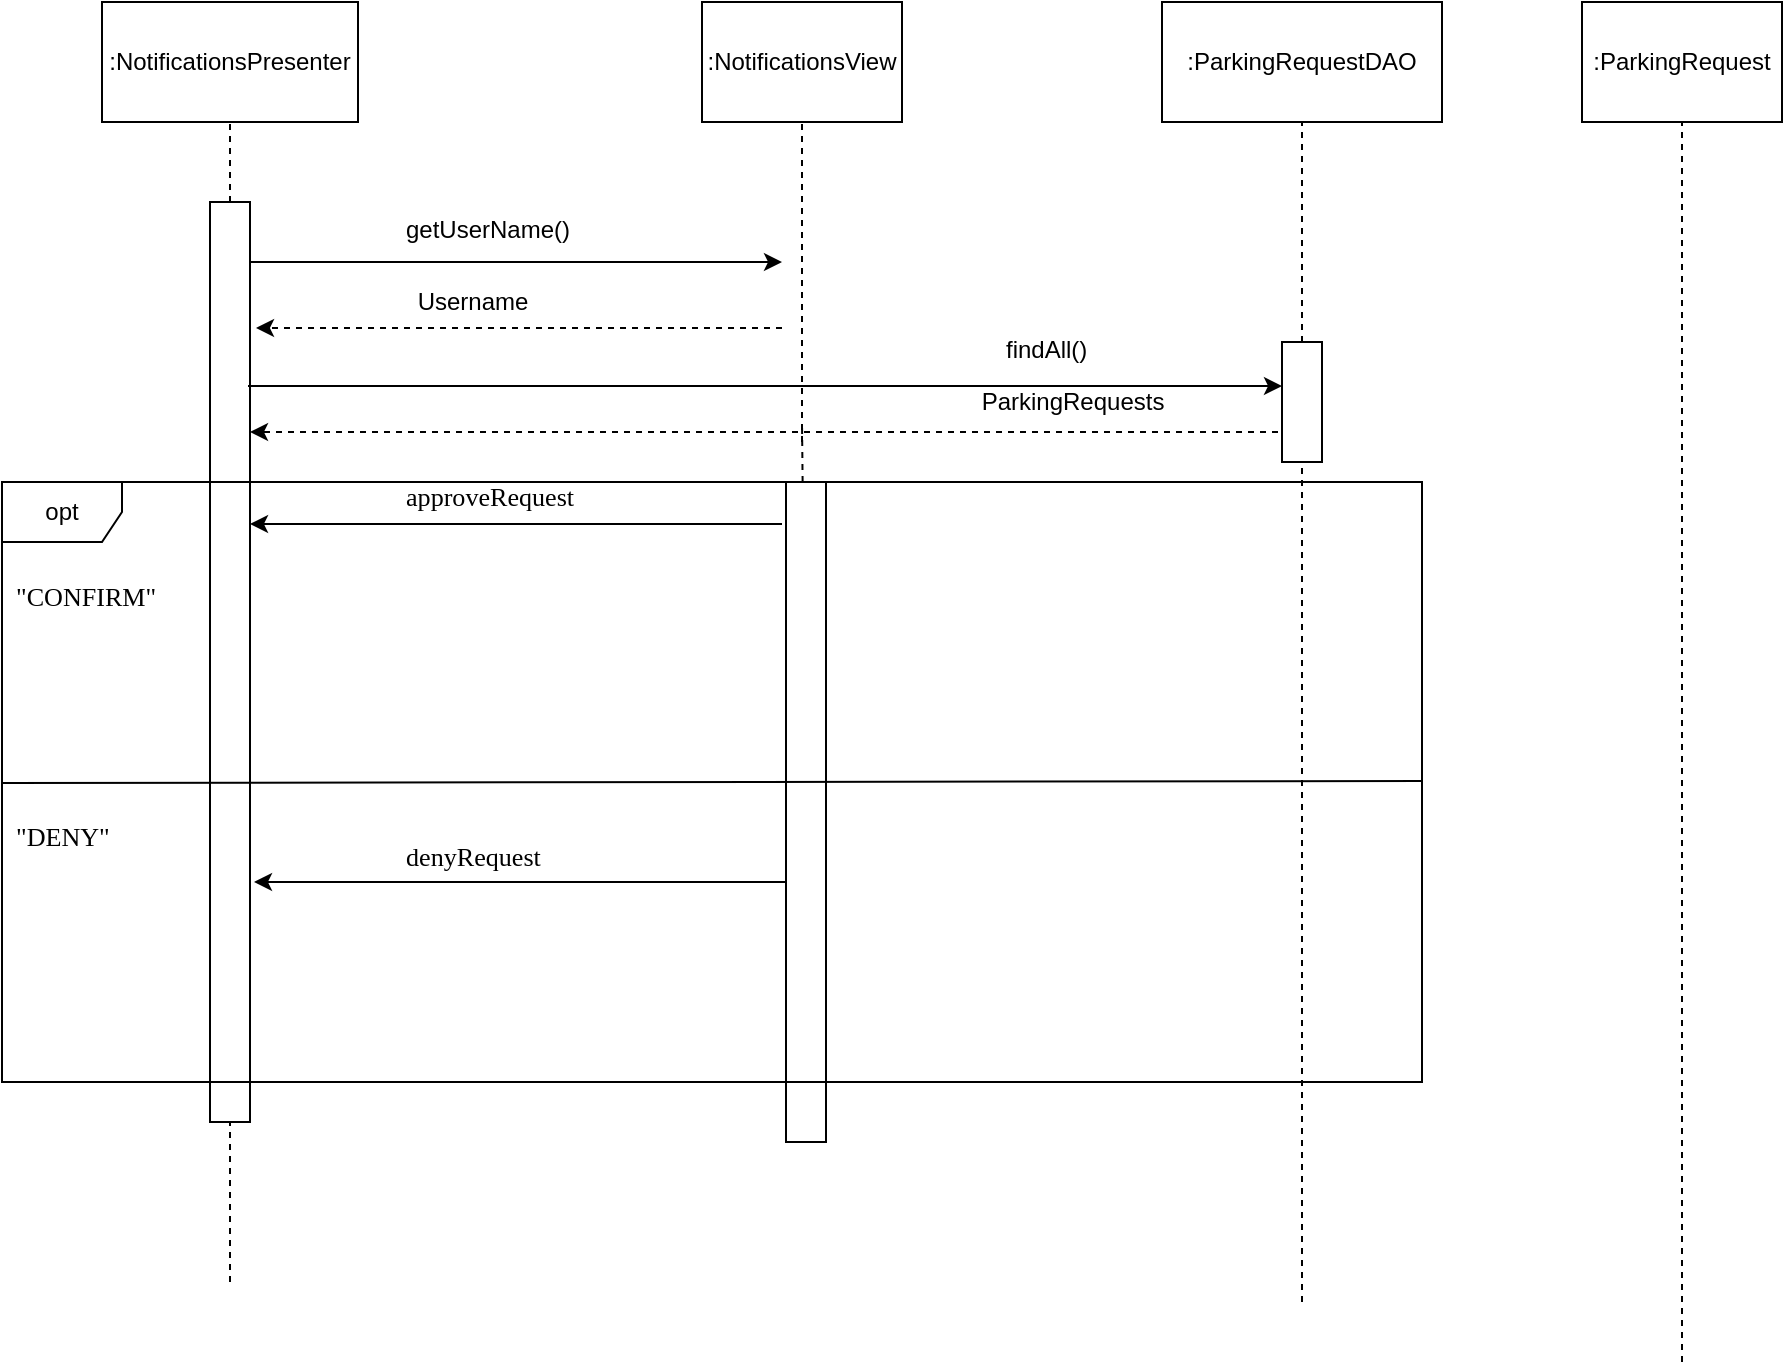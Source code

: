 <mxfile version="13.0.3" type="device"><diagram id="aYFdKm9wqJOO9jpPC0bX" name="Page-1"><mxGraphModel dx="1086" dy="806" grid="1" gridSize="10" guides="1" tooltips="1" connect="1" arrows="1" fold="1" page="1" pageScale="1" pageWidth="850" pageHeight="1100" math="0" shadow="0"><root><mxCell id="0"/><mxCell id="1" parent="0"/><mxCell id="TQIad6jA38H22ykfewvO-3" value=":NotificationsPresenter" style="rounded=0;whiteSpace=wrap;html=1;" parent="1" vertex="1"><mxGeometry x="470" y="910" width="128" height="60" as="geometry"/></mxCell><mxCell id="TQIad6jA38H22ykfewvO-4" value="" style="endArrow=none;dashed=1;html=1;entryX=0.5;entryY=1;entryDx=0;entryDy=0;" parent="1" source="TQIad6jA38H22ykfewvO-12" target="TQIad6jA38H22ykfewvO-3" edge="1"><mxGeometry width="50" height="50" relative="1" as="geometry"><mxPoint x="992" y="1480" as="sourcePoint"/><mxPoint x="991" y="1133.036" as="targetPoint"/></mxGeometry></mxCell><mxCell id="TQIad6jA38H22ykfewvO-5" value=":NotificationsView" style="rounded=0;whiteSpace=wrap;html=1;" parent="1" vertex="1"><mxGeometry x="770" y="910" width="100" height="60" as="geometry"/></mxCell><mxCell id="TQIad6jA38H22ykfewvO-6" value="" style="endArrow=none;dashed=1;html=1;entryX=0.5;entryY=1;entryDx=0;entryDy=0;" parent="1" target="TQIad6jA38H22ykfewvO-5" edge="1"><mxGeometry width="50" height="50" relative="1" as="geometry"><mxPoint x="820" y="1130" as="sourcePoint"/><mxPoint x="819" y="1133.036" as="targetPoint"/></mxGeometry></mxCell><mxCell id="TQIad6jA38H22ykfewvO-8" value="getUserName()" style="text;html=1;" parent="1" vertex="1"><mxGeometry x="620" y="1010" width="110" height="30" as="geometry"/></mxCell><mxCell id="TQIad6jA38H22ykfewvO-12" value="" style="rounded=0;whiteSpace=wrap;html=1;" parent="1" vertex="1"><mxGeometry x="524" y="1010" width="20" height="460" as="geometry"/></mxCell><mxCell id="TQIad6jA38H22ykfewvO-13" value="" style="endArrow=none;dashed=1;html=1;entryX=0.5;entryY=1;entryDx=0;entryDy=0;" parent="1" target="TQIad6jA38H22ykfewvO-12" edge="1"><mxGeometry width="50" height="50" relative="1" as="geometry"><mxPoint x="534" y="1550" as="sourcePoint"/><mxPoint x="534" y="970" as="targetPoint"/></mxGeometry></mxCell><mxCell id="TQIad6jA38H22ykfewvO-14" value="" style="endArrow=none;dashed=1;html=1;entryX=0.5;entryY=1;entryDx=0;entryDy=0;" parent="1" source="TQIad6jA38H22ykfewvO-29" edge="1"><mxGeometry width="50" height="50" relative="1" as="geometry"><mxPoint x="820" y="1560" as="sourcePoint"/><mxPoint x="820" y="1120" as="targetPoint"/></mxGeometry></mxCell><mxCell id="TQIad6jA38H22ykfewvO-15" value=":ParkingRequest" style="rounded=0;whiteSpace=wrap;html=1;" parent="1" vertex="1"><mxGeometry x="1210" y="910" width="100" height="60" as="geometry"/></mxCell><mxCell id="TQIad6jA38H22ykfewvO-16" value="" style="endArrow=none;dashed=1;html=1;entryX=0.5;entryY=1;entryDx=0;entryDy=0;" parent="1" target="TQIad6jA38H22ykfewvO-15" edge="1"><mxGeometry width="50" height="50" relative="1" as="geometry"><mxPoint x="1260" y="1590" as="sourcePoint"/><mxPoint x="1269" y="1153.036" as="targetPoint"/></mxGeometry></mxCell><mxCell id="TQIad6jA38H22ykfewvO-17" value=":ParkingRequestDAO" style="rounded=0;whiteSpace=wrap;html=1;" parent="1" vertex="1"><mxGeometry x="1000" y="910" width="140" height="60" as="geometry"/></mxCell><mxCell id="TQIad6jA38H22ykfewvO-18" value="" style="endArrow=none;dashed=1;html=1;entryX=0.5;entryY=1;entryDx=0;entryDy=0;" parent="1" source="TQIad6jA38H22ykfewvO-21" target="TQIad6jA38H22ykfewvO-17" edge="1"><mxGeometry width="50" height="50" relative="1" as="geometry"><mxPoint x="1070" y="1560" as="sourcePoint"/><mxPoint x="1069" y="1133.036" as="targetPoint"/></mxGeometry></mxCell><mxCell id="TQIad6jA38H22ykfewvO-21" value="" style="rounded=0;whiteSpace=wrap;html=1;" parent="1" vertex="1"><mxGeometry x="1060" y="1080" width="20" height="60" as="geometry"/></mxCell><mxCell id="TQIad6jA38H22ykfewvO-22" value="" style="endArrow=none;dashed=1;html=1;entryX=0.5;entryY=1;entryDx=0;entryDy=0;" parent="1" target="TQIad6jA38H22ykfewvO-21" edge="1"><mxGeometry width="50" height="50" relative="1" as="geometry"><mxPoint x="1070" y="1560" as="sourcePoint"/><mxPoint x="1070" y="970" as="targetPoint"/></mxGeometry></mxCell><mxCell id="TQIad6jA38H22ykfewvO-29" value="" style="rounded=0;whiteSpace=wrap;html=1;" parent="1" vertex="1"><mxGeometry x="812" y="1150" width="20" height="330" as="geometry"/></mxCell><mxCell id="TQIad6jA38H22ykfewvO-33" value="opt" style="shape=umlFrame;whiteSpace=wrap;html=1;" parent="1" vertex="1"><mxGeometry x="420" y="1150" width="710" height="300" as="geometry"/></mxCell><mxCell id="TQIad6jA38H22ykfewvO-35" value="" style="endArrow=classic;html=1;" parent="1" edge="1"><mxGeometry width="50" height="50" relative="1" as="geometry"><mxPoint x="544" y="1040" as="sourcePoint"/><mxPoint x="810" y="1040" as="targetPoint"/></mxGeometry></mxCell><mxCell id="TQIad6jA38H22ykfewvO-66" value="&lt;pre style=&quot;font-family: &amp;#34;consolas&amp;#34; ; font-size: 9.8pt&quot;&gt;&quot;DENY&quot;&lt;/pre&gt;" style="text;whiteSpace=wrap;html=1;" parent="1" vertex="1"><mxGeometry x="425" y="1300" width="70" height="60" as="geometry"/></mxCell><mxCell id="TQIad6jA38H22ykfewvO-71" value="" style="endArrow=classic;html=1;dashed=1;entryX=1;entryY=0.25;entryDx=0;entryDy=0;" parent="1" edge="1" target="TQIad6jA38H22ykfewvO-12"><mxGeometry width="50" height="50" relative="1" as="geometry"><mxPoint x="1058" y="1125" as="sourcePoint"/><mxPoint x="832" y="1130" as="targetPoint"/></mxGeometry></mxCell><mxCell id="TQIad6jA38H22ykfewvO-76" value="&lt;pre style=&quot;font-family: &amp;#34;consolas&amp;#34; ; font-size: 9.8pt&quot;&gt;denyRequest&lt;/pre&gt;" style="text;whiteSpace=wrap;html=1;" parent="1" vertex="1"><mxGeometry x="620" y="1310" width="100" height="60" as="geometry"/></mxCell><mxCell id="TQIad6jA38H22ykfewvO-81" value="" style="endArrow=none;html=1;" parent="1" edge="1"><mxGeometry width="50" height="50" relative="1" as="geometry"><mxPoint x="420" y="1300.5" as="sourcePoint"/><mxPoint x="1130" y="1299.5" as="targetPoint"/></mxGeometry></mxCell><mxCell id="iWqAJjk_G2WNAxSfs1ZB-7" value="" style="endArrow=classic;html=1;dashed=1;" edge="1" parent="1"><mxGeometry width="50" height="50" relative="1" as="geometry"><mxPoint x="810" y="1073" as="sourcePoint"/><mxPoint x="547" y="1073" as="targetPoint"/></mxGeometry></mxCell><mxCell id="iWqAJjk_G2WNAxSfs1ZB-8" value="" style="endArrow=classic;html=1;entryX=0;entryY=0.367;entryDx=0;entryDy=0;entryPerimeter=0;" edge="1" parent="1" target="TQIad6jA38H22ykfewvO-21"><mxGeometry width="50" height="50" relative="1" as="geometry"><mxPoint x="543" y="1102" as="sourcePoint"/><mxPoint x="1190" y="1085" as="targetPoint"/></mxGeometry></mxCell><mxCell id="iWqAJjk_G2WNAxSfs1ZB-9" value="findAll()" style="text;html=1;" vertex="1" parent="1"><mxGeometry x="920" y="1070" width="40" height="30" as="geometry"/></mxCell><mxCell id="iWqAJjk_G2WNAxSfs1ZB-10" value="Username" style="text;html=1;align=center;verticalAlign=middle;resizable=0;points=[];autosize=1;" vertex="1" parent="1"><mxGeometry x="620" y="1050" width="70" height="20" as="geometry"/></mxCell><mxCell id="iWqAJjk_G2WNAxSfs1ZB-11" value="ParkingRequests" style="text;html=1;align=center;verticalAlign=middle;resizable=0;points=[];autosize=1;" vertex="1" parent="1"><mxGeometry x="900" y="1100" width="110" height="20" as="geometry"/></mxCell><mxCell id="iWqAJjk_G2WNAxSfs1ZB-14" value="&lt;pre style=&quot;font-family: &amp;#34;consolas&amp;#34; ; font-size: 9.8pt&quot;&gt;approveRequest&lt;/pre&gt;" style="text;whiteSpace=wrap;html=1;" vertex="1" parent="1"><mxGeometry x="620" y="1130" width="130" height="60" as="geometry"/></mxCell><mxCell id="iWqAJjk_G2WNAxSfs1ZB-15" value="" style="endArrow=classic;html=1;" edge="1" parent="1"><mxGeometry width="50" height="50" relative="1" as="geometry"><mxPoint x="810" y="1171" as="sourcePoint"/><mxPoint x="544" y="1171" as="targetPoint"/></mxGeometry></mxCell><mxCell id="iWqAJjk_G2WNAxSfs1ZB-16" value="" style="endArrow=classic;html=1;" edge="1" parent="1"><mxGeometry width="50" height="50" relative="1" as="geometry"><mxPoint x="812" y="1350" as="sourcePoint"/><mxPoint x="546" y="1350" as="targetPoint"/></mxGeometry></mxCell><mxCell id="iWqAJjk_G2WNAxSfs1ZB-19" value="&lt;pre style=&quot;font-family: &amp;#34;consolas&amp;#34; ; font-size: 9.8pt&quot;&gt;&quot;CONFIRM&quot;&lt;/pre&gt;" style="text;whiteSpace=wrap;html=1;" vertex="1" parent="1"><mxGeometry x="425" y="1180" width="70" height="60" as="geometry"/></mxCell></root></mxGraphModel></diagram></mxfile>